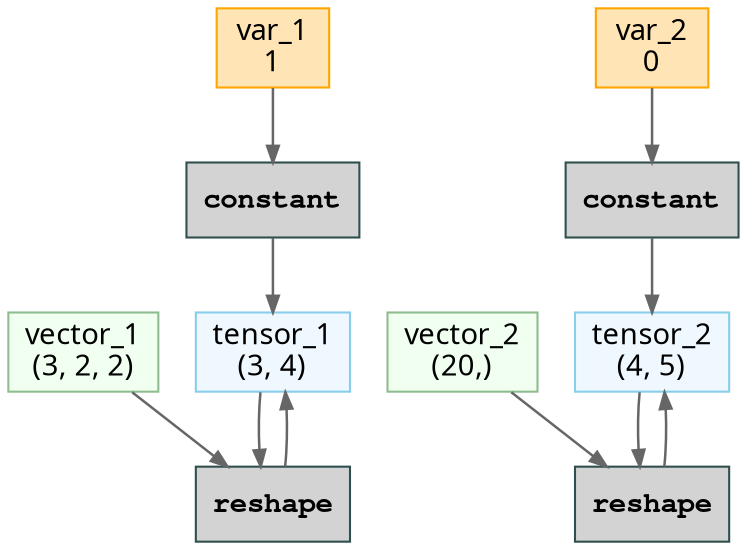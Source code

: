 // Computational Graph
digraph {
	rankdir=TB
	node [shape=record]
	123795422808480 [label="tensor_1
(3, 4)" color=skyblue fillcolor=aliceblue fontname="Sans-Serif" labeljust=l shape=box style=filled]
	123795422816160 [label=constant color=darkslategray fillcolor=lightgray fontname="Courier Bold" labeljust=l shape=box style=filled]
	123795422816928 [label="var_1
1" color=orange fillcolor=moccasin fontname="Sans-Serif" labeljust=l shape=box style=filled]
	123795423295760 [label=reshape color=darkslategray fillcolor=lightgray fontname="Courier Bold" labeljust=l shape=box style=filled]
	123795422807952 [label="vector_1
(3, 2, 2)" color=darkseagreen fillcolor=honeydew fontname="Sans-Serif" labeljust=l shape=box style=filled]
	123795423295856 [label="tensor_2
(4, 5)" color=skyblue fillcolor=aliceblue fontname="Sans-Serif" labeljust=l shape=box style=filled]
	123795423296048 [label=constant color=darkslategray fillcolor=lightgray fontname="Courier Bold" labeljust=l shape=box style=filled]
	123795423296000 [label="var_2
0" color=orange fillcolor=moccasin fontname="Sans-Serif" labeljust=l shape=box style=filled]
	123795423296144 [label=reshape color=darkslategray fillcolor=lightgray fontname="Courier Bold" labeljust=l shape=box style=filled]
	123795423295904 [label="vector_2
(20,)" color=darkseagreen fillcolor=honeydew fontname="Sans-Serif" labeljust=l shape=box style=filled]
	123795422816160 -> 123795422808480 [arrowsize=0.8 color=gray40 penwidth=1.2]
	123795423295760 -> 123795422808480 [arrowsize=0.8 color=gray40 penwidth=1.2]
	123795422816928 -> 123795422816160 [arrowsize=0.8 color=gray40 penwidth=1.2]
	123795422808480 -> 123795423295760 [arrowsize=0.8 color=gray40 penwidth=1.2]
	123795422807952 -> 123795423295760 [arrowsize=0.8 color=gray40 penwidth=1.2]
	123795423296048 -> 123795423295856 [arrowsize=0.8 color=gray40 penwidth=1.2]
	123795423296144 -> 123795423295856 [arrowsize=0.8 color=gray40 penwidth=1.2]
	123795423296000 -> 123795423296048 [arrowsize=0.8 color=gray40 penwidth=1.2]
	123795423295856 -> 123795423296144 [arrowsize=0.8 color=gray40 penwidth=1.2]
	123795423295904 -> 123795423296144 [arrowsize=0.8 color=gray40 penwidth=1.2]
}
